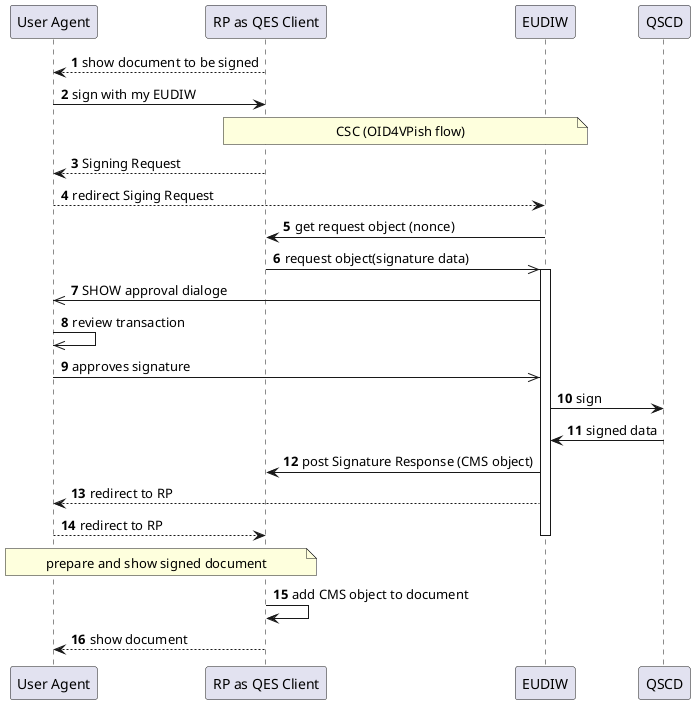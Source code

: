
@startuml
    autonumber
    participant user as "User Agent"
    participant rp as "RP as QES Client"
    participant wallet as "EUDIW"
    participant qscd as "QSCD"

    rp --> user: show document to be signed
    user -> rp: sign with my EUDIW
    note over wallet, rp: CSC (OID4VPish flow)
    rp --> user: Signing Request 
    user --> wallet: redirect Siging Request 
    wallet -> rp: get request object (nonce)
    rp ->> wallet: request object(signature data)
    activate wallet
    wallet ->> user: SHOW approval dialoge
    user ->> user: review transaction
    user ->> wallet: approves signature
    wallet -> qscd: sign
    qscd -> wallet: signed data
    wallet -> rp: post Signature Response (CMS object)
    wallet --> user: redirect to RP
    user --> rp: redirect to RP
    deactivate wallet
  
    note over user, rp: prepare and show signed document
    rp -> rp: add CMS object to document
    rp --> user: show document
@enduml